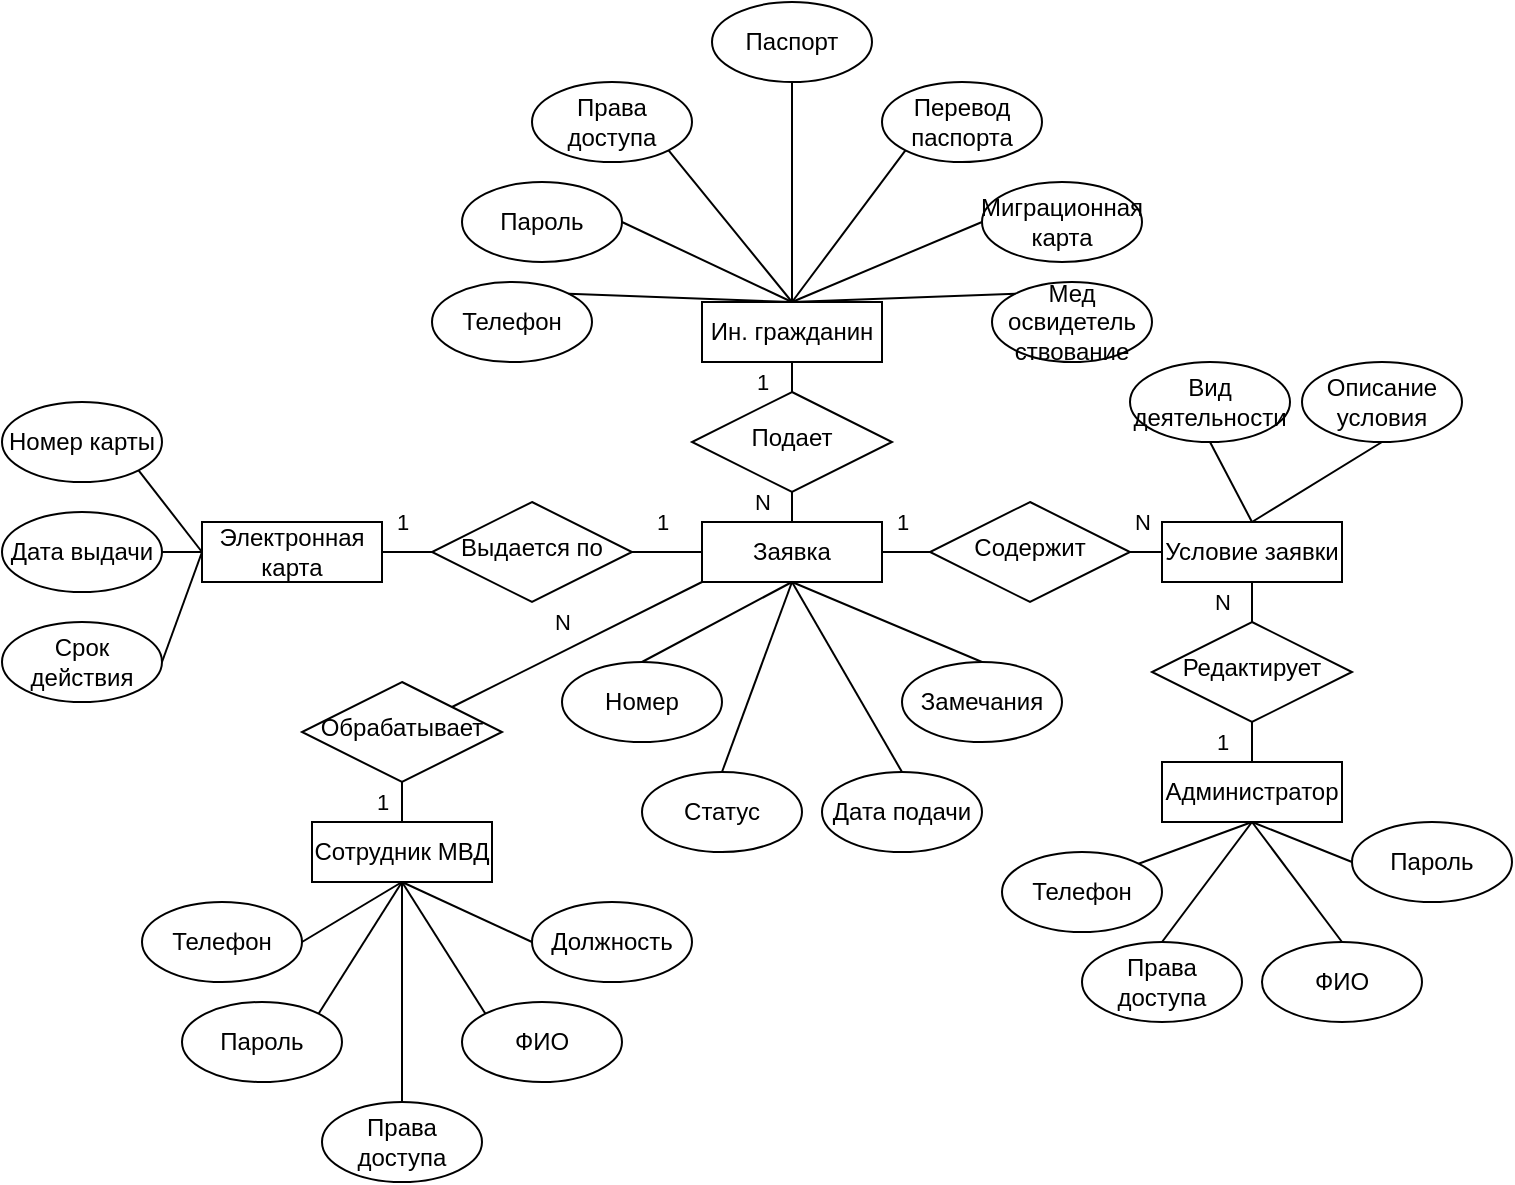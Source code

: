 <mxfile version="24.8.3">
  <diagram id="C5RBs43oDa-KdzZeNtuy" name="Page-1">
    <mxGraphModel dx="1871" dy="1767" grid="1" gridSize="10" guides="1" tooltips="1" connect="1" arrows="1" fold="1" page="1" pageScale="1" pageWidth="827" pageHeight="1169" math="0" shadow="0">
      <root>
        <mxCell id="WIyWlLk6GJQsqaUBKTNV-0" />
        <mxCell id="WIyWlLk6GJQsqaUBKTNV-1" parent="WIyWlLk6GJQsqaUBKTNV-0" />
        <mxCell id="UBQEsg2Bi-YjWEJTCeRM-41" value="1" style="endArrow=none;html=1;rounded=0;exitX=1;exitY=0.5;exitDx=0;exitDy=0;entryX=0;entryY=0.5;entryDx=0;entryDy=0;" edge="1" parent="WIyWlLk6GJQsqaUBKTNV-1">
          <mxGeometry x="-0.2" y="15" width="50" height="50" relative="1" as="geometry">
            <mxPoint x="140" y="155" as="sourcePoint" />
            <mxPoint x="165" y="155" as="targetPoint" />
            <mxPoint as="offset" />
          </mxGeometry>
        </mxCell>
        <mxCell id="UBQEsg2Bi-YjWEJTCeRM-1" value="Ин. гражданин" style="rounded=0;whiteSpace=wrap;html=1;" vertex="1" parent="WIyWlLk6GJQsqaUBKTNV-1">
          <mxGeometry x="300" y="30" width="90" height="30" as="geometry" />
        </mxCell>
        <mxCell id="UBQEsg2Bi-YjWEJTCeRM-2" value="Заявка" style="rounded=0;whiteSpace=wrap;html=1;" vertex="1" parent="WIyWlLk6GJQsqaUBKTNV-1">
          <mxGeometry x="300" y="140" width="90" height="30" as="geometry" />
        </mxCell>
        <mxCell id="UBQEsg2Bi-YjWEJTCeRM-3" value="Сотрудник МВД" style="rounded=0;whiteSpace=wrap;html=1;" vertex="1" parent="WIyWlLk6GJQsqaUBKTNV-1">
          <mxGeometry x="105" y="290" width="90" height="30" as="geometry" />
        </mxCell>
        <mxCell id="UBQEsg2Bi-YjWEJTCeRM-4" value="Электронная карта" style="rounded=0;whiteSpace=wrap;html=1;" vertex="1" parent="WIyWlLk6GJQsqaUBKTNV-1">
          <mxGeometry x="50" y="140" width="90" height="30" as="geometry" />
        </mxCell>
        <mxCell id="UBQEsg2Bi-YjWEJTCeRM-5" value="Условие заявки" style="rounded=0;whiteSpace=wrap;html=1;" vertex="1" parent="WIyWlLk6GJQsqaUBKTNV-1">
          <mxGeometry x="530" y="140" width="90" height="30" as="geometry" />
        </mxCell>
        <mxCell id="UBQEsg2Bi-YjWEJTCeRM-7" value="Администратор" style="rounded=0;whiteSpace=wrap;html=1;" vertex="1" parent="WIyWlLk6GJQsqaUBKTNV-1">
          <mxGeometry x="530" y="260" width="90" height="30" as="geometry" />
        </mxCell>
        <mxCell id="UBQEsg2Bi-YjWEJTCeRM-11" value="Обрабатывает" style="rhombus;whiteSpace=wrap;html=1;shadow=0;fontFamily=Helvetica;fontSize=12;align=center;strokeWidth=1;spacing=6;spacingTop=-4;" vertex="1" parent="WIyWlLk6GJQsqaUBKTNV-1">
          <mxGeometry x="100" y="220" width="100" height="50" as="geometry" />
        </mxCell>
        <mxCell id="UBQEsg2Bi-YjWEJTCeRM-12" value="Подает" style="rhombus;whiteSpace=wrap;html=1;shadow=0;fontFamily=Helvetica;fontSize=12;align=center;strokeWidth=1;spacing=6;spacingTop=-4;" vertex="1" parent="WIyWlLk6GJQsqaUBKTNV-1">
          <mxGeometry x="295" y="75" width="100" height="50" as="geometry" />
        </mxCell>
        <mxCell id="UBQEsg2Bi-YjWEJTCeRM-42" value="1" style="edgeStyle=orthogonalEdgeStyle;rounded=0;orthogonalLoop=1;jettySize=auto;html=1;endArrow=none;endFill=0;" edge="1" parent="WIyWlLk6GJQsqaUBKTNV-1" source="UBQEsg2Bi-YjWEJTCeRM-13" target="UBQEsg2Bi-YjWEJTCeRM-2">
          <mxGeometry x="0.112" y="15" relative="1" as="geometry">
            <mxPoint as="offset" />
          </mxGeometry>
        </mxCell>
        <mxCell id="UBQEsg2Bi-YjWEJTCeRM-13" value="Выдается по" style="rhombus;whiteSpace=wrap;html=1;shadow=0;fontFamily=Helvetica;fontSize=12;align=center;strokeWidth=1;spacing=6;spacingTop=-4;" vertex="1" parent="WIyWlLk6GJQsqaUBKTNV-1">
          <mxGeometry x="165" y="130" width="100" height="50" as="geometry" />
        </mxCell>
        <mxCell id="UBQEsg2Bi-YjWEJTCeRM-14" value="Содержит" style="rhombus;whiteSpace=wrap;html=1;shadow=0;fontFamily=Helvetica;fontSize=12;align=center;strokeWidth=1;spacing=6;spacingTop=-4;" vertex="1" parent="WIyWlLk6GJQsqaUBKTNV-1">
          <mxGeometry x="414" y="130" width="100" height="50" as="geometry" />
        </mxCell>
        <mxCell id="UBQEsg2Bi-YjWEJTCeRM-15" value="Редактирует" style="rhombus;whiteSpace=wrap;html=1;shadow=0;fontFamily=Helvetica;fontSize=12;align=center;strokeWidth=1;spacing=6;spacingTop=-4;" vertex="1" parent="WIyWlLk6GJQsqaUBKTNV-1">
          <mxGeometry x="525" y="190" width="100" height="50" as="geometry" />
        </mxCell>
        <mxCell id="UBQEsg2Bi-YjWEJTCeRM-16" value="Телефон" style="ellipse;whiteSpace=wrap;html=1;" vertex="1" parent="WIyWlLk6GJQsqaUBKTNV-1">
          <mxGeometry x="165" y="20" width="80" height="40" as="geometry" />
        </mxCell>
        <mxCell id="UBQEsg2Bi-YjWEJTCeRM-17" value="Пароль" style="ellipse;whiteSpace=wrap;html=1;" vertex="1" parent="WIyWlLk6GJQsqaUBKTNV-1">
          <mxGeometry x="180" y="-30" width="80" height="40" as="geometry" />
        </mxCell>
        <mxCell id="UBQEsg2Bi-YjWEJTCeRM-18" value="Права доступа" style="ellipse;whiteSpace=wrap;html=1;" vertex="1" parent="WIyWlLk6GJQsqaUBKTNV-1">
          <mxGeometry x="215" y="-80" width="80" height="40" as="geometry" />
        </mxCell>
        <mxCell id="UBQEsg2Bi-YjWEJTCeRM-19" value="Паспорт" style="ellipse;whiteSpace=wrap;html=1;" vertex="1" parent="WIyWlLk6GJQsqaUBKTNV-1">
          <mxGeometry x="305" y="-120" width="80" height="40" as="geometry" />
        </mxCell>
        <mxCell id="UBQEsg2Bi-YjWEJTCeRM-20" value="Перевод паспорта&lt;span style=&quot;color: rgba(0, 0, 0, 0); font-family: monospace; font-size: 0px; text-align: start; text-wrap-mode: nowrap;&quot;&gt;%3CmxGraphModel%3E%3Croot%3E%3CmxCell%20id%3D%220%22%2F%3E%3CmxCell%20id%3D%221%22%20parent%3D%220%22%2F%3E%3CmxCell%20id%3D%222%22%20value%3D%22%D0%A2%D0%B5%D0%BB%D0%B5%D1%84%D0%BE%D0%BD%22%20style%3D%22ellipse%3BwhiteSpace%3Dwrap%3Bhtml%3D1%3B%22%20vertex%3D%221%22%20parent%3D%221%22%3E%3CmxGeometry%20x%3D%22400%22%20y%3D%22350%22%20width%3D%2280%22%20height%3D%2240%22%20as%3D%22geometry%22%2F%3E%3C%2FmxCell%3E%3C%2Froot%3E%3C%2FmxGraphModel%3E&lt;/span&gt;" style="ellipse;whiteSpace=wrap;html=1;" vertex="1" parent="WIyWlLk6GJQsqaUBKTNV-1">
          <mxGeometry x="390" y="-80" width="80" height="40" as="geometry" />
        </mxCell>
        <mxCell id="UBQEsg2Bi-YjWEJTCeRM-21" value="Миграционная карта" style="ellipse;whiteSpace=wrap;html=1;" vertex="1" parent="WIyWlLk6GJQsqaUBKTNV-1">
          <mxGeometry x="440" y="-30" width="80" height="40" as="geometry" />
        </mxCell>
        <mxCell id="UBQEsg2Bi-YjWEJTCeRM-22" value="Мед освидетель ствование" style="ellipse;whiteSpace=wrap;html=1;" vertex="1" parent="WIyWlLk6GJQsqaUBKTNV-1">
          <mxGeometry x="445" y="20" width="80" height="40" as="geometry" />
        </mxCell>
        <mxCell id="UBQEsg2Bi-YjWEJTCeRM-23" value="Телефон" style="ellipse;whiteSpace=wrap;html=1;" vertex="1" parent="WIyWlLk6GJQsqaUBKTNV-1">
          <mxGeometry x="20" y="330" width="80" height="40" as="geometry" />
        </mxCell>
        <mxCell id="UBQEsg2Bi-YjWEJTCeRM-24" value="Пароль" style="ellipse;whiteSpace=wrap;html=1;" vertex="1" parent="WIyWlLk6GJQsqaUBKTNV-1">
          <mxGeometry x="40" y="380" width="80" height="40" as="geometry" />
        </mxCell>
        <mxCell id="UBQEsg2Bi-YjWEJTCeRM-25" value="Права доступа" style="ellipse;whiteSpace=wrap;html=1;" vertex="1" parent="WIyWlLk6GJQsqaUBKTNV-1">
          <mxGeometry x="110" y="430" width="80" height="40" as="geometry" />
        </mxCell>
        <mxCell id="UBQEsg2Bi-YjWEJTCeRM-26" value="Телефон" style="ellipse;whiteSpace=wrap;html=1;" vertex="1" parent="WIyWlLk6GJQsqaUBKTNV-1">
          <mxGeometry x="450" y="305" width="80" height="40" as="geometry" />
        </mxCell>
        <mxCell id="UBQEsg2Bi-YjWEJTCeRM-27" value="Пароль" style="ellipse;whiteSpace=wrap;html=1;" vertex="1" parent="WIyWlLk6GJQsqaUBKTNV-1">
          <mxGeometry x="625" y="290" width="80" height="40" as="geometry" />
        </mxCell>
        <mxCell id="UBQEsg2Bi-YjWEJTCeRM-28" value="Права доступа" style="ellipse;whiteSpace=wrap;html=1;" vertex="1" parent="WIyWlLk6GJQsqaUBKTNV-1">
          <mxGeometry x="490" y="350" width="80" height="40" as="geometry" />
        </mxCell>
        <mxCell id="UBQEsg2Bi-YjWEJTCeRM-29" value="ФИО&lt;span style=&quot;color: rgba(0, 0, 0, 0); font-family: monospace; font-size: 0px; text-align: start; text-wrap-mode: nowrap;&quot;&gt;%3CmxGraphModel%3E%3Croot%3E%3CmxCell%20id%3D%220%22%2F%3E%3CmxCell%20id%3D%221%22%20parent%3D%220%22%2F%3E%3CmxCell%20id%3D%222%22%20value%3D%22%D0%9F%D1%80%D0%B0%D0%B2%D0%B0%20%D0%B4%D0%BE%D1%81%D1%82%D1%83%D0%BF%D0%B0%22%20style%3D%22ellipse%3BwhiteSpace%3Dwrap%3Bhtml%3D1%3B%22%20vertex%3D%221%22%20parent%3D%221%22%3E%3CmxGeometry%20x%3D%22560%22%20y%3D%22370%22%20width%3D%2280%22%20height%3D%2240%22%20as%3D%22geometry%22%2F%3E%3C%2FmxCell%3E%3C%2Froot%3E%3C%2FmxGraphModel%3E&lt;/span&gt;" style="ellipse;whiteSpace=wrap;html=1;" vertex="1" parent="WIyWlLk6GJQsqaUBKTNV-1">
          <mxGeometry x="180" y="380" width="80" height="40" as="geometry" />
        </mxCell>
        <mxCell id="UBQEsg2Bi-YjWEJTCeRM-30" value="Должность" style="ellipse;whiteSpace=wrap;html=1;" vertex="1" parent="WIyWlLk6GJQsqaUBKTNV-1">
          <mxGeometry x="215" y="330" width="80" height="40" as="geometry" />
        </mxCell>
        <mxCell id="UBQEsg2Bi-YjWEJTCeRM-31" value="ФИО" style="ellipse;whiteSpace=wrap;html=1;" vertex="1" parent="WIyWlLk6GJQsqaUBKTNV-1">
          <mxGeometry x="580" y="350" width="80" height="40" as="geometry" />
        </mxCell>
        <mxCell id="UBQEsg2Bi-YjWEJTCeRM-32" value="Номер" style="ellipse;whiteSpace=wrap;html=1;" vertex="1" parent="WIyWlLk6GJQsqaUBKTNV-1">
          <mxGeometry x="230" y="210" width="80" height="40" as="geometry" />
        </mxCell>
        <mxCell id="UBQEsg2Bi-YjWEJTCeRM-33" value="Статус" style="ellipse;whiteSpace=wrap;html=1;" vertex="1" parent="WIyWlLk6GJQsqaUBKTNV-1">
          <mxGeometry x="270" y="265" width="80" height="40" as="geometry" />
        </mxCell>
        <mxCell id="UBQEsg2Bi-YjWEJTCeRM-34" value="Дата подачи" style="ellipse;whiteSpace=wrap;html=1;" vertex="1" parent="WIyWlLk6GJQsqaUBKTNV-1">
          <mxGeometry x="360" y="265" width="80" height="40" as="geometry" />
        </mxCell>
        <mxCell id="UBQEsg2Bi-YjWEJTCeRM-35" value="Замечания" style="ellipse;whiteSpace=wrap;html=1;" vertex="1" parent="WIyWlLk6GJQsqaUBKTNV-1">
          <mxGeometry x="400" y="210" width="80" height="40" as="geometry" />
        </mxCell>
        <mxCell id="UBQEsg2Bi-YjWEJTCeRM-36" value="Вид деятельности" style="ellipse;whiteSpace=wrap;html=1;" vertex="1" parent="WIyWlLk6GJQsqaUBKTNV-1">
          <mxGeometry x="514" y="60" width="80" height="40" as="geometry" />
        </mxCell>
        <mxCell id="UBQEsg2Bi-YjWEJTCeRM-37" value="Описание условия" style="ellipse;whiteSpace=wrap;html=1;" vertex="1" parent="WIyWlLk6GJQsqaUBKTNV-1">
          <mxGeometry x="600" y="60" width="80" height="40" as="geometry" />
        </mxCell>
        <mxCell id="UBQEsg2Bi-YjWEJTCeRM-38" value="Номер карты" style="ellipse;whiteSpace=wrap;html=1;" vertex="1" parent="WIyWlLk6GJQsqaUBKTNV-1">
          <mxGeometry x="-50" y="80" width="80" height="40" as="geometry" />
        </mxCell>
        <mxCell id="UBQEsg2Bi-YjWEJTCeRM-45" value="" style="edgeStyle=orthogonalEdgeStyle;rounded=0;orthogonalLoop=1;jettySize=auto;html=1;endArrow=none;endFill=0;" edge="1" parent="WIyWlLk6GJQsqaUBKTNV-1" source="UBQEsg2Bi-YjWEJTCeRM-39" target="UBQEsg2Bi-YjWEJTCeRM-4">
          <mxGeometry relative="1" as="geometry" />
        </mxCell>
        <mxCell id="UBQEsg2Bi-YjWEJTCeRM-39" value="Дата выдачи" style="ellipse;whiteSpace=wrap;html=1;" vertex="1" parent="WIyWlLk6GJQsqaUBKTNV-1">
          <mxGeometry x="-50" y="135" width="80" height="40" as="geometry" />
        </mxCell>
        <mxCell id="UBQEsg2Bi-YjWEJTCeRM-40" value="Срок действия" style="ellipse;whiteSpace=wrap;html=1;" vertex="1" parent="WIyWlLk6GJQsqaUBKTNV-1">
          <mxGeometry x="-50" y="190" width="80" height="40" as="geometry" />
        </mxCell>
        <mxCell id="UBQEsg2Bi-YjWEJTCeRM-44" value="" style="endArrow=none;html=1;rounded=0;exitX=1;exitY=1;exitDx=0;exitDy=0;entryX=0;entryY=0.5;entryDx=0;entryDy=0;" edge="1" parent="WIyWlLk6GJQsqaUBKTNV-1" source="UBQEsg2Bi-YjWEJTCeRM-38" target="UBQEsg2Bi-YjWEJTCeRM-4">
          <mxGeometry width="50" height="50" relative="1" as="geometry">
            <mxPoint x="150" y="165" as="sourcePoint" />
            <mxPoint x="180" y="165" as="targetPoint" />
          </mxGeometry>
        </mxCell>
        <mxCell id="UBQEsg2Bi-YjWEJTCeRM-47" value="" style="endArrow=none;html=1;rounded=0;exitX=1;exitY=0.5;exitDx=0;exitDy=0;entryX=0;entryY=0.5;entryDx=0;entryDy=0;" edge="1" parent="WIyWlLk6GJQsqaUBKTNV-1" source="UBQEsg2Bi-YjWEJTCeRM-40" target="UBQEsg2Bi-YjWEJTCeRM-4">
          <mxGeometry width="50" height="50" relative="1" as="geometry">
            <mxPoint x="28" y="124" as="sourcePoint" />
            <mxPoint x="50" y="170" as="targetPoint" />
          </mxGeometry>
        </mxCell>
        <mxCell id="UBQEsg2Bi-YjWEJTCeRM-61" value="" style="endArrow=none;html=1;rounded=0;entryX=0.5;entryY=1;entryDx=0;entryDy=0;exitX=0.5;exitY=0;exitDx=0;exitDy=0;" edge="1" parent="WIyWlLk6GJQsqaUBKTNV-1" source="UBQEsg2Bi-YjWEJTCeRM-5" target="UBQEsg2Bi-YjWEJTCeRM-37">
          <mxGeometry width="50" height="50" relative="1" as="geometry">
            <mxPoint x="280" y="180" as="sourcePoint" />
            <mxPoint x="330" y="130" as="targetPoint" />
          </mxGeometry>
        </mxCell>
        <mxCell id="UBQEsg2Bi-YjWEJTCeRM-62" value="" style="endArrow=none;html=1;rounded=0;entryX=0.5;entryY=1;entryDx=0;entryDy=0;exitX=0.5;exitY=0;exitDx=0;exitDy=0;" edge="1" parent="WIyWlLk6GJQsqaUBKTNV-1" source="UBQEsg2Bi-YjWEJTCeRM-5" target="UBQEsg2Bi-YjWEJTCeRM-36">
          <mxGeometry width="50" height="50" relative="1" as="geometry">
            <mxPoint x="280" y="180" as="sourcePoint" />
            <mxPoint x="330" y="130" as="targetPoint" />
          </mxGeometry>
        </mxCell>
        <mxCell id="UBQEsg2Bi-YjWEJTCeRM-63" value="1" style="endArrow=none;html=1;rounded=0;entryX=0;entryY=0.5;entryDx=0;entryDy=0;exitX=1;exitY=0.5;exitDx=0;exitDy=0;" edge="1" parent="WIyWlLk6GJQsqaUBKTNV-1" source="UBQEsg2Bi-YjWEJTCeRM-2" target="UBQEsg2Bi-YjWEJTCeRM-14">
          <mxGeometry x="-0.167" y="15" width="50" height="50" relative="1" as="geometry">
            <mxPoint x="280" y="180" as="sourcePoint" />
            <mxPoint x="330" y="130" as="targetPoint" />
            <mxPoint as="offset" />
          </mxGeometry>
        </mxCell>
        <mxCell id="UBQEsg2Bi-YjWEJTCeRM-64" value="N" style="endArrow=none;html=1;rounded=0;entryX=0;entryY=0.5;entryDx=0;entryDy=0;exitX=1;exitY=0.5;exitDx=0;exitDy=0;" edge="1" parent="WIyWlLk6GJQsqaUBKTNV-1" source="UBQEsg2Bi-YjWEJTCeRM-14" target="UBQEsg2Bi-YjWEJTCeRM-5">
          <mxGeometry x="-0.25" y="15" width="50" height="50" relative="1" as="geometry">
            <mxPoint x="280" y="180" as="sourcePoint" />
            <mxPoint x="330" y="130" as="targetPoint" />
            <mxPoint as="offset" />
          </mxGeometry>
        </mxCell>
        <mxCell id="UBQEsg2Bi-YjWEJTCeRM-68" value="N" style="endArrow=none;html=1;rounded=0;exitX=1;exitY=0;exitDx=0;exitDy=0;entryX=0;entryY=1;entryDx=0;entryDy=0;" edge="1" parent="WIyWlLk6GJQsqaUBKTNV-1" source="UBQEsg2Bi-YjWEJTCeRM-11" target="UBQEsg2Bi-YjWEJTCeRM-2">
          <mxGeometry x="-0.024" y="13" width="50" height="50" relative="1" as="geometry">
            <mxPoint x="280" y="180" as="sourcePoint" />
            <mxPoint x="330" y="130" as="targetPoint" />
            <mxPoint as="offset" />
          </mxGeometry>
        </mxCell>
        <mxCell id="UBQEsg2Bi-YjWEJTCeRM-70" value="" style="endArrow=none;html=1;rounded=0;entryX=0.5;entryY=1;entryDx=0;entryDy=0;exitX=0.5;exitY=0;exitDx=0;exitDy=0;" edge="1" parent="WIyWlLk6GJQsqaUBKTNV-1" source="UBQEsg2Bi-YjWEJTCeRM-35" target="UBQEsg2Bi-YjWEJTCeRM-2">
          <mxGeometry width="50" height="50" relative="1" as="geometry">
            <mxPoint x="280" y="300" as="sourcePoint" />
            <mxPoint x="330" y="250" as="targetPoint" />
          </mxGeometry>
        </mxCell>
        <mxCell id="UBQEsg2Bi-YjWEJTCeRM-71" value="" style="endArrow=none;html=1;rounded=0;entryX=0.5;entryY=1;entryDx=0;entryDy=0;exitX=0.5;exitY=0;exitDx=0;exitDy=0;" edge="1" parent="WIyWlLk6GJQsqaUBKTNV-1" source="UBQEsg2Bi-YjWEJTCeRM-34" target="UBQEsg2Bi-YjWEJTCeRM-2">
          <mxGeometry width="50" height="50" relative="1" as="geometry">
            <mxPoint x="280" y="300" as="sourcePoint" />
            <mxPoint x="330" y="250" as="targetPoint" />
          </mxGeometry>
        </mxCell>
        <mxCell id="UBQEsg2Bi-YjWEJTCeRM-72" value="" style="endArrow=none;html=1;rounded=0;entryX=0.5;entryY=1;entryDx=0;entryDy=0;exitX=0.5;exitY=0;exitDx=0;exitDy=0;" edge="1" parent="WIyWlLk6GJQsqaUBKTNV-1" source="UBQEsg2Bi-YjWEJTCeRM-33" target="UBQEsg2Bi-YjWEJTCeRM-2">
          <mxGeometry width="50" height="50" relative="1" as="geometry">
            <mxPoint x="280" y="300" as="sourcePoint" />
            <mxPoint x="330" y="250" as="targetPoint" />
          </mxGeometry>
        </mxCell>
        <mxCell id="UBQEsg2Bi-YjWEJTCeRM-73" value="" style="endArrow=none;html=1;rounded=0;entryX=0.5;entryY=1;entryDx=0;entryDy=0;exitX=0.5;exitY=0;exitDx=0;exitDy=0;" edge="1" parent="WIyWlLk6GJQsqaUBKTNV-1" source="UBQEsg2Bi-YjWEJTCeRM-32" target="UBQEsg2Bi-YjWEJTCeRM-2">
          <mxGeometry width="50" height="50" relative="1" as="geometry">
            <mxPoint x="280" y="300" as="sourcePoint" />
            <mxPoint x="330" y="250" as="targetPoint" />
          </mxGeometry>
        </mxCell>
        <mxCell id="UBQEsg2Bi-YjWEJTCeRM-74" value="1" style="endArrow=none;html=1;rounded=0;entryX=0.5;entryY=1;entryDx=0;entryDy=0;exitX=0.5;exitY=0;exitDx=0;exitDy=0;" edge="1" parent="WIyWlLk6GJQsqaUBKTNV-1" source="UBQEsg2Bi-YjWEJTCeRM-3" target="UBQEsg2Bi-YjWEJTCeRM-11">
          <mxGeometry y="10" width="50" height="50" relative="1" as="geometry">
            <mxPoint x="280" y="380" as="sourcePoint" />
            <mxPoint x="330" y="330" as="targetPoint" />
            <mxPoint as="offset" />
          </mxGeometry>
        </mxCell>
        <mxCell id="UBQEsg2Bi-YjWEJTCeRM-75" value="N" style="endArrow=none;html=1;rounded=0;entryX=0.5;entryY=1;entryDx=0;entryDy=0;exitX=0.5;exitY=0;exitDx=0;exitDy=0;" edge="1" parent="WIyWlLk6GJQsqaUBKTNV-1" source="UBQEsg2Bi-YjWEJTCeRM-2" target="UBQEsg2Bi-YjWEJTCeRM-12">
          <mxGeometry x="0.333" y="15" width="50" height="50" relative="1" as="geometry">
            <mxPoint x="280" y="60" as="sourcePoint" />
            <mxPoint x="330" y="10" as="targetPoint" />
            <mxPoint as="offset" />
          </mxGeometry>
        </mxCell>
        <mxCell id="UBQEsg2Bi-YjWEJTCeRM-76" value="1" style="endArrow=none;html=1;rounded=0;entryX=0.5;entryY=1;entryDx=0;entryDy=0;exitX=0.5;exitY=0;exitDx=0;exitDy=0;" edge="1" parent="WIyWlLk6GJQsqaUBKTNV-1" source="UBQEsg2Bi-YjWEJTCeRM-12" target="UBQEsg2Bi-YjWEJTCeRM-1">
          <mxGeometry x="-0.333" y="15" width="50" height="50" relative="1" as="geometry">
            <mxPoint x="280" y="60" as="sourcePoint" />
            <mxPoint x="330" y="10" as="targetPoint" />
            <mxPoint as="offset" />
          </mxGeometry>
        </mxCell>
        <mxCell id="UBQEsg2Bi-YjWEJTCeRM-78" value="" style="endArrow=none;html=1;rounded=0;entryX=0;entryY=0;entryDx=0;entryDy=0;exitX=0.5;exitY=0;exitDx=0;exitDy=0;" edge="1" parent="WIyWlLk6GJQsqaUBKTNV-1" source="UBQEsg2Bi-YjWEJTCeRM-1" target="UBQEsg2Bi-YjWEJTCeRM-22">
          <mxGeometry width="50" height="50" relative="1" as="geometry">
            <mxPoint x="280" y="60" as="sourcePoint" />
            <mxPoint x="330" y="10" as="targetPoint" />
          </mxGeometry>
        </mxCell>
        <mxCell id="UBQEsg2Bi-YjWEJTCeRM-79" value="" style="endArrow=none;html=1;rounded=0;entryX=0;entryY=0.5;entryDx=0;entryDy=0;exitX=0.5;exitY=0;exitDx=0;exitDy=0;" edge="1" parent="WIyWlLk6GJQsqaUBKTNV-1" source="UBQEsg2Bi-YjWEJTCeRM-1" target="UBQEsg2Bi-YjWEJTCeRM-21">
          <mxGeometry width="50" height="50" relative="1" as="geometry">
            <mxPoint x="280" y="60" as="sourcePoint" />
            <mxPoint x="330" y="10" as="targetPoint" />
          </mxGeometry>
        </mxCell>
        <mxCell id="UBQEsg2Bi-YjWEJTCeRM-80" value="" style="endArrow=none;html=1;rounded=0;entryX=0;entryY=1;entryDx=0;entryDy=0;exitX=0.5;exitY=0;exitDx=0;exitDy=0;" edge="1" parent="WIyWlLk6GJQsqaUBKTNV-1" source="UBQEsg2Bi-YjWEJTCeRM-1" target="UBQEsg2Bi-YjWEJTCeRM-20">
          <mxGeometry width="50" height="50" relative="1" as="geometry">
            <mxPoint x="280" y="60" as="sourcePoint" />
            <mxPoint x="330" y="10" as="targetPoint" />
          </mxGeometry>
        </mxCell>
        <mxCell id="UBQEsg2Bi-YjWEJTCeRM-81" value="" style="endArrow=none;html=1;rounded=0;entryX=1;entryY=0;entryDx=0;entryDy=0;exitX=0.5;exitY=0;exitDx=0;exitDy=0;" edge="1" parent="WIyWlLk6GJQsqaUBKTNV-1" source="UBQEsg2Bi-YjWEJTCeRM-1" target="UBQEsg2Bi-YjWEJTCeRM-16">
          <mxGeometry width="50" height="50" relative="1" as="geometry">
            <mxPoint x="280" y="60" as="sourcePoint" />
            <mxPoint x="330" y="10" as="targetPoint" />
          </mxGeometry>
        </mxCell>
        <mxCell id="UBQEsg2Bi-YjWEJTCeRM-82" value="" style="endArrow=none;html=1;rounded=0;entryX=1;entryY=0.5;entryDx=0;entryDy=0;exitX=0.5;exitY=0;exitDx=0;exitDy=0;" edge="1" parent="WIyWlLk6GJQsqaUBKTNV-1" source="UBQEsg2Bi-YjWEJTCeRM-1" target="UBQEsg2Bi-YjWEJTCeRM-17">
          <mxGeometry width="50" height="50" relative="1" as="geometry">
            <mxPoint x="280" y="60" as="sourcePoint" />
            <mxPoint x="330" y="10" as="targetPoint" />
          </mxGeometry>
        </mxCell>
        <mxCell id="UBQEsg2Bi-YjWEJTCeRM-83" value="" style="endArrow=none;html=1;rounded=0;entryX=1;entryY=1;entryDx=0;entryDy=0;exitX=0.5;exitY=0;exitDx=0;exitDy=0;" edge="1" parent="WIyWlLk6GJQsqaUBKTNV-1" source="UBQEsg2Bi-YjWEJTCeRM-1" target="UBQEsg2Bi-YjWEJTCeRM-18">
          <mxGeometry width="50" height="50" relative="1" as="geometry">
            <mxPoint x="280" y="60" as="sourcePoint" />
            <mxPoint x="330" y="10" as="targetPoint" />
          </mxGeometry>
        </mxCell>
        <mxCell id="UBQEsg2Bi-YjWEJTCeRM-84" value="" style="endArrow=none;html=1;rounded=0;entryX=0.5;entryY=1;entryDx=0;entryDy=0;exitX=0.5;exitY=0;exitDx=0;exitDy=0;" edge="1" parent="WIyWlLk6GJQsqaUBKTNV-1" source="UBQEsg2Bi-YjWEJTCeRM-1" target="UBQEsg2Bi-YjWEJTCeRM-19">
          <mxGeometry width="50" height="50" relative="1" as="geometry">
            <mxPoint x="280" y="60" as="sourcePoint" />
            <mxPoint x="330" y="10" as="targetPoint" />
          </mxGeometry>
        </mxCell>
        <mxCell id="UBQEsg2Bi-YjWEJTCeRM-85" value="" style="endArrow=none;html=1;rounded=0;entryX=0.5;entryY=1;entryDx=0;entryDy=0;exitX=0.5;exitY=0;exitDx=0;exitDy=0;" edge="1" parent="WIyWlLk6GJQsqaUBKTNV-1" source="UBQEsg2Bi-YjWEJTCeRM-25" target="UBQEsg2Bi-YjWEJTCeRM-3">
          <mxGeometry width="50" height="50" relative="1" as="geometry">
            <mxPoint x="280" y="460" as="sourcePoint" />
            <mxPoint x="330" y="410" as="targetPoint" />
          </mxGeometry>
        </mxCell>
        <mxCell id="UBQEsg2Bi-YjWEJTCeRM-86" value="" style="endArrow=none;html=1;rounded=0;entryX=0.5;entryY=1;entryDx=0;entryDy=0;exitX=0;exitY=0;exitDx=0;exitDy=0;" edge="1" parent="WIyWlLk6GJQsqaUBKTNV-1" source="UBQEsg2Bi-YjWEJTCeRM-29" target="UBQEsg2Bi-YjWEJTCeRM-3">
          <mxGeometry width="50" height="50" relative="1" as="geometry">
            <mxPoint x="280" y="460" as="sourcePoint" />
            <mxPoint x="330" y="410" as="targetPoint" />
          </mxGeometry>
        </mxCell>
        <mxCell id="UBQEsg2Bi-YjWEJTCeRM-87" value="" style="endArrow=none;html=1;rounded=0;entryX=1;entryY=0;entryDx=0;entryDy=0;exitX=0.5;exitY=1;exitDx=0;exitDy=0;" edge="1" parent="WIyWlLk6GJQsqaUBKTNV-1" source="UBQEsg2Bi-YjWEJTCeRM-3" target="UBQEsg2Bi-YjWEJTCeRM-24">
          <mxGeometry width="50" height="50" relative="1" as="geometry">
            <mxPoint x="280" y="460" as="sourcePoint" />
            <mxPoint x="330" y="410" as="targetPoint" />
          </mxGeometry>
        </mxCell>
        <mxCell id="UBQEsg2Bi-YjWEJTCeRM-88" value="" style="endArrow=none;html=1;rounded=0;entryX=0.5;entryY=1;entryDx=0;entryDy=0;exitX=0;exitY=0.5;exitDx=0;exitDy=0;" edge="1" parent="WIyWlLk6GJQsqaUBKTNV-1" source="UBQEsg2Bi-YjWEJTCeRM-30" target="UBQEsg2Bi-YjWEJTCeRM-3">
          <mxGeometry width="50" height="50" relative="1" as="geometry">
            <mxPoint x="280" y="460" as="sourcePoint" />
            <mxPoint x="330" y="410" as="targetPoint" />
          </mxGeometry>
        </mxCell>
        <mxCell id="UBQEsg2Bi-YjWEJTCeRM-89" value="" style="endArrow=none;html=1;rounded=0;entryX=0.5;entryY=1;entryDx=0;entryDy=0;exitX=1;exitY=0.5;exitDx=0;exitDy=0;" edge="1" parent="WIyWlLk6GJQsqaUBKTNV-1" source="UBQEsg2Bi-YjWEJTCeRM-23" target="UBQEsg2Bi-YjWEJTCeRM-3">
          <mxGeometry width="50" height="50" relative="1" as="geometry">
            <mxPoint x="280" y="460" as="sourcePoint" />
            <mxPoint x="330" y="410" as="targetPoint" />
          </mxGeometry>
        </mxCell>
        <mxCell id="UBQEsg2Bi-YjWEJTCeRM-90" value="1" style="endArrow=none;html=1;rounded=0;entryX=0.5;entryY=1;entryDx=0;entryDy=0;exitX=0.5;exitY=0;exitDx=0;exitDy=0;" edge="1" parent="WIyWlLk6GJQsqaUBKTNV-1" source="UBQEsg2Bi-YjWEJTCeRM-7" target="UBQEsg2Bi-YjWEJTCeRM-15">
          <mxGeometry y="15" width="50" height="50" relative="1" as="geometry">
            <mxPoint x="280" y="300" as="sourcePoint" />
            <mxPoint x="330" y="250" as="targetPoint" />
            <mxPoint as="offset" />
          </mxGeometry>
        </mxCell>
        <mxCell id="UBQEsg2Bi-YjWEJTCeRM-91" value="N" style="endArrow=none;html=1;rounded=0;entryX=0.5;entryY=1;entryDx=0;entryDy=0;exitX=0.5;exitY=0;exitDx=0;exitDy=0;" edge="1" parent="WIyWlLk6GJQsqaUBKTNV-1" source="UBQEsg2Bi-YjWEJTCeRM-15" target="UBQEsg2Bi-YjWEJTCeRM-5">
          <mxGeometry y="15" width="50" height="50" relative="1" as="geometry">
            <mxPoint x="280" y="300" as="sourcePoint" />
            <mxPoint x="330" y="250" as="targetPoint" />
            <mxPoint as="offset" />
          </mxGeometry>
        </mxCell>
        <mxCell id="UBQEsg2Bi-YjWEJTCeRM-92" value="" style="endArrow=none;html=1;rounded=0;entryX=0.5;entryY=1;entryDx=0;entryDy=0;exitX=0.5;exitY=0;exitDx=0;exitDy=0;" edge="1" parent="WIyWlLk6GJQsqaUBKTNV-1" source="UBQEsg2Bi-YjWEJTCeRM-31" target="UBQEsg2Bi-YjWEJTCeRM-7">
          <mxGeometry width="50" height="50" relative="1" as="geometry">
            <mxPoint x="280" y="300" as="sourcePoint" />
            <mxPoint x="330" y="250" as="targetPoint" />
          </mxGeometry>
        </mxCell>
        <mxCell id="UBQEsg2Bi-YjWEJTCeRM-93" value="" style="endArrow=none;html=1;rounded=0;entryX=0.5;entryY=1;entryDx=0;entryDy=0;exitX=0;exitY=0.5;exitDx=0;exitDy=0;" edge="1" parent="WIyWlLk6GJQsqaUBKTNV-1" source="UBQEsg2Bi-YjWEJTCeRM-27" target="UBQEsg2Bi-YjWEJTCeRM-7">
          <mxGeometry width="50" height="50" relative="1" as="geometry">
            <mxPoint x="280" y="300" as="sourcePoint" />
            <mxPoint x="330" y="250" as="targetPoint" />
          </mxGeometry>
        </mxCell>
        <mxCell id="UBQEsg2Bi-YjWEJTCeRM-94" value="" style="endArrow=none;html=1;rounded=0;entryX=0.5;entryY=1;entryDx=0;entryDy=0;exitX=0.5;exitY=0;exitDx=0;exitDy=0;" edge="1" parent="WIyWlLk6GJQsqaUBKTNV-1" source="UBQEsg2Bi-YjWEJTCeRM-28" target="UBQEsg2Bi-YjWEJTCeRM-7">
          <mxGeometry width="50" height="50" relative="1" as="geometry">
            <mxPoint x="280" y="300" as="sourcePoint" />
            <mxPoint x="330" y="250" as="targetPoint" />
          </mxGeometry>
        </mxCell>
        <mxCell id="UBQEsg2Bi-YjWEJTCeRM-95" value="" style="endArrow=none;html=1;rounded=0;entryX=0.5;entryY=1;entryDx=0;entryDy=0;exitX=1;exitY=0;exitDx=0;exitDy=0;" edge="1" parent="WIyWlLk6GJQsqaUBKTNV-1" source="UBQEsg2Bi-YjWEJTCeRM-26" target="UBQEsg2Bi-YjWEJTCeRM-7">
          <mxGeometry width="50" height="50" relative="1" as="geometry">
            <mxPoint x="280" y="300" as="sourcePoint" />
            <mxPoint x="330" y="250" as="targetPoint" />
          </mxGeometry>
        </mxCell>
      </root>
    </mxGraphModel>
  </diagram>
</mxfile>
